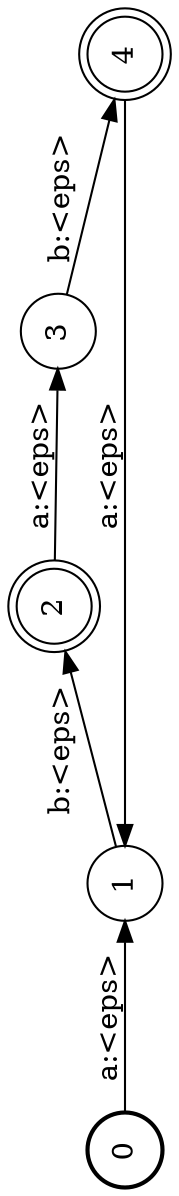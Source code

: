 digraph FST {
rankdir = LR;
size = "8.5,11";
center = 1;
orientation = Landscape;
ranksep = "0.4";
nodesep = "0.25";
0 [label = "0", shape = circle, style = bold, fontsize = 14]
	0 -> 1 [label = "a:<eps>", fontsize = 14];
1 [label = "1", shape = circle, style = solid, fontsize = 14]
	1 -> 2 [label = "b:<eps>", fontsize = 14];
2 [label = "2", shape = doublecircle, style = solid, fontsize = 14]
	2 -> 3 [label = "a:<eps>", fontsize = 14];
3 [label = "3", shape = circle, style = solid, fontsize = 14]
	3 -> 4 [label = "b:<eps>", fontsize = 14];
4 [label = "4", shape = doublecircle, style = solid, fontsize = 14]
	4 -> 1 [label = "a:<eps>", fontsize = 14];
}
